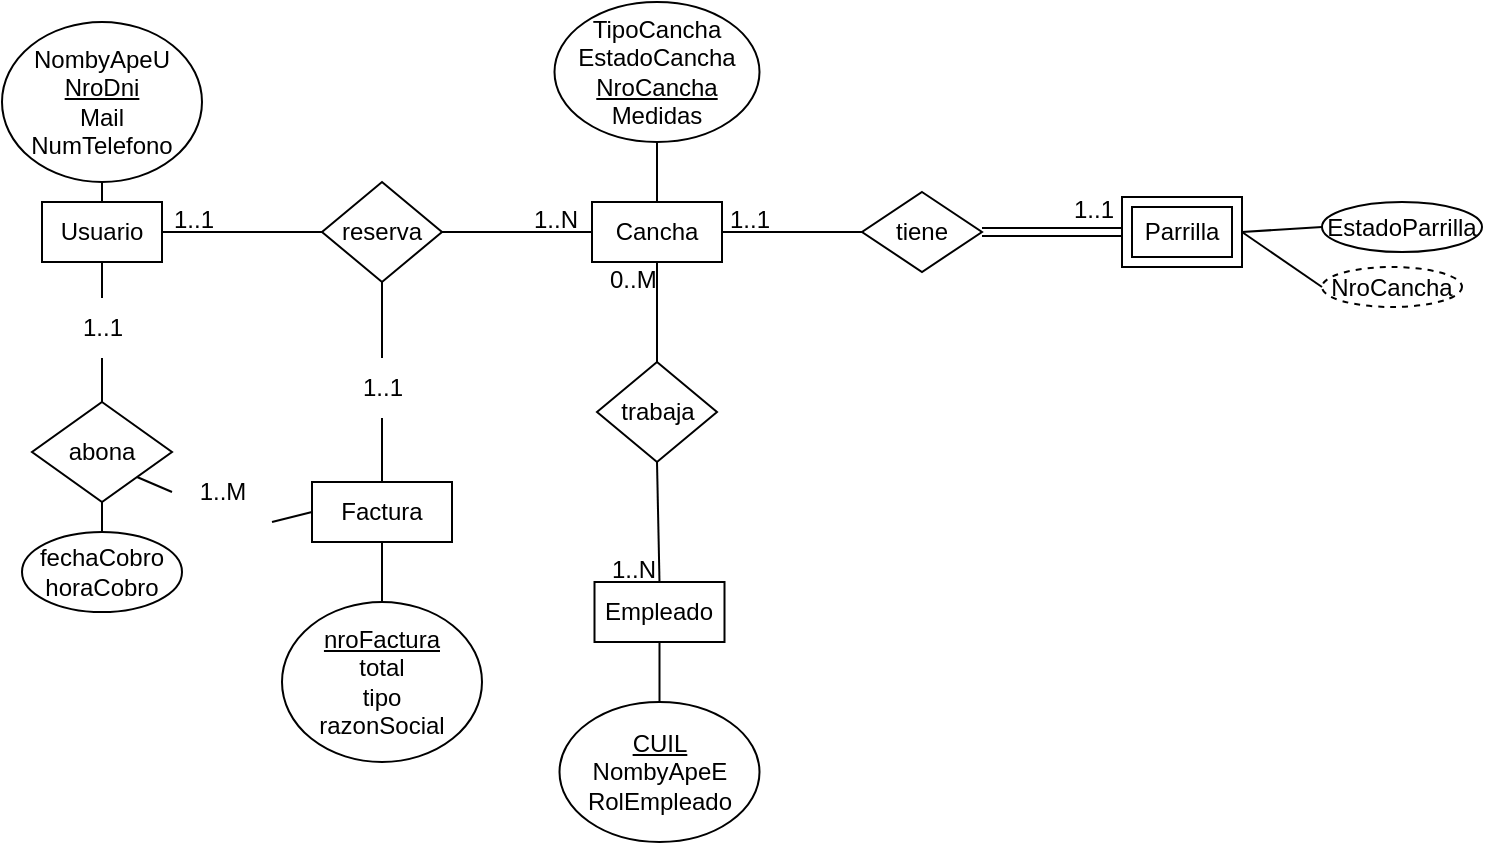 <mxfile version="21.2.2" type="github">
  <diagram id="R2lEEEUBdFMjLlhIrx00" name="Page-1">
    <mxGraphModel dx="971" dy="502" grid="1" gridSize="10" guides="1" tooltips="1" connect="1" arrows="1" fold="1" page="1" pageScale="1" pageWidth="850" pageHeight="1100" math="0" shadow="0" extFonts="Permanent Marker^https://fonts.googleapis.com/css?family=Permanent+Marker">
      <root>
        <mxCell id="0" />
        <mxCell id="1" parent="0" />
        <mxCell id="_4vAv0WsQ9G2U_fG6m3y-1" value="Usuario" style="whiteSpace=wrap;html=1;align=center;" parent="1" vertex="1">
          <mxGeometry x="20" y="100" width="60" height="30" as="geometry" />
        </mxCell>
        <mxCell id="_4vAv0WsQ9G2U_fG6m3y-2" value="Cancha" style="whiteSpace=wrap;html=1;align=center;" parent="1" vertex="1">
          <mxGeometry x="295" y="100" width="65" height="30" as="geometry" />
        </mxCell>
        <mxCell id="_4vAv0WsQ9G2U_fG6m3y-4" value="Empleado" style="whiteSpace=wrap;html=1;align=center;" parent="1" vertex="1">
          <mxGeometry x="296.25" y="290" width="65" height="30" as="geometry" />
        </mxCell>
        <mxCell id="_4vAv0WsQ9G2U_fG6m3y-5" value="reserva" style="shape=rhombus;perimeter=rhombusPerimeter;whiteSpace=wrap;html=1;align=center;" parent="1" vertex="1">
          <mxGeometry x="160" y="90" width="60" height="50" as="geometry" />
        </mxCell>
        <mxCell id="_4vAv0WsQ9G2U_fG6m3y-6" value="tiene" style="shape=rhombus;perimeter=rhombusPerimeter;whiteSpace=wrap;html=1;align=center;" parent="1" vertex="1">
          <mxGeometry x="430" y="95" width="60" height="40" as="geometry" />
        </mxCell>
        <mxCell id="_4vAv0WsQ9G2U_fG6m3y-7" value="trabaja" style="shape=rhombus;perimeter=rhombusPerimeter;whiteSpace=wrap;html=1;align=center;" parent="1" vertex="1">
          <mxGeometry x="297.5" y="180" width="60" height="50" as="geometry" />
        </mxCell>
        <mxCell id="1q-wLZLnrpGv9T5wbohg-3" value="TipoCancha&lt;br&gt;EstadoCancha&lt;br&gt;&lt;u&gt;NroCancha&lt;/u&gt;&lt;br&gt;Medidas" style="ellipse;whiteSpace=wrap;html=1;align=center;" parent="1" vertex="1">
          <mxGeometry x="276.25" width="102.5" height="70" as="geometry" />
        </mxCell>
        <mxCell id="1q-wLZLnrpGv9T5wbohg-4" value="" style="endArrow=none;html=1;rounded=0;exitX=0.5;exitY=1;exitDx=0;exitDy=0;entryX=0.5;entryY=0;entryDx=0;entryDy=0;" parent="1" source="1q-wLZLnrpGv9T5wbohg-3" target="_4vAv0WsQ9G2U_fG6m3y-2" edge="1">
          <mxGeometry relative="1" as="geometry">
            <mxPoint x="250" y="120" as="sourcePoint" />
            <mxPoint x="410" y="120" as="targetPoint" />
          </mxGeometry>
        </mxCell>
        <mxCell id="1q-wLZLnrpGv9T5wbohg-6" value="EstadoParrilla" style="ellipse;whiteSpace=wrap;html=1;align=center;" parent="1" vertex="1">
          <mxGeometry x="660" y="100" width="80" height="25" as="geometry" />
        </mxCell>
        <mxCell id="1q-wLZLnrpGv9T5wbohg-7" value="" style="endArrow=none;html=1;rounded=0;exitX=0;exitY=0.5;exitDx=0;exitDy=0;entryX=1;entryY=0.5;entryDx=0;entryDy=0;" parent="1" source="1q-wLZLnrpGv9T5wbohg-6" target="BgZ_WEWUUNkGNV5E6CfD-3" edge="1">
          <mxGeometry relative="1" as="geometry">
            <mxPoint x="380" y="70" as="sourcePoint" />
            <mxPoint x="620" y="115" as="targetPoint" />
          </mxGeometry>
        </mxCell>
        <mxCell id="1q-wLZLnrpGv9T5wbohg-8" value="NombyApeU&lt;br&gt;&lt;u&gt;NroDni&lt;br&gt;&lt;/u&gt;Mail&lt;br&gt;NumTelefono" style="ellipse;whiteSpace=wrap;html=1;align=center;" parent="1" vertex="1">
          <mxGeometry y="10" width="100" height="80" as="geometry" />
        </mxCell>
        <mxCell id="1q-wLZLnrpGv9T5wbohg-11" value="" style="endArrow=none;html=1;rounded=0;exitX=0.5;exitY=0;exitDx=0;exitDy=0;" parent="1" source="_4vAv0WsQ9G2U_fG6m3y-1" target="1q-wLZLnrpGv9T5wbohg-8" edge="1">
          <mxGeometry relative="1" as="geometry">
            <mxPoint x="220" y="230" as="sourcePoint" />
            <mxPoint x="380" y="230" as="targetPoint" />
          </mxGeometry>
        </mxCell>
        <mxCell id="1q-wLZLnrpGv9T5wbohg-12" value="&lt;u&gt;CUIL&lt;/u&gt;&lt;br&gt;NombyApeE&lt;br&gt;RolEmpleado" style="ellipse;whiteSpace=wrap;html=1;align=center;" parent="1" vertex="1">
          <mxGeometry x="278.75" y="350" width="100" height="70" as="geometry" />
        </mxCell>
        <mxCell id="1q-wLZLnrpGv9T5wbohg-13" value="" style="endArrow=none;html=1;rounded=0;exitX=0.5;exitY=0;exitDx=0;exitDy=0;entryX=0.5;entryY=1;entryDx=0;entryDy=0;" parent="1" source="1q-wLZLnrpGv9T5wbohg-12" target="_4vAv0WsQ9G2U_fG6m3y-4" edge="1">
          <mxGeometry relative="1" as="geometry">
            <mxPoint x="201.25" y="240" as="sourcePoint" />
            <mxPoint x="361.25" y="240" as="targetPoint" />
          </mxGeometry>
        </mxCell>
        <mxCell id="1q-wLZLnrpGv9T5wbohg-14" value="" style="endArrow=none;html=1;rounded=0;exitX=0.5;exitY=0;exitDx=0;exitDy=0;entryX=0.5;entryY=1;entryDx=0;entryDy=0;" parent="1" source="_4vAv0WsQ9G2U_fG6m3y-4" target="_4vAv0WsQ9G2U_fG6m3y-7" edge="1">
          <mxGeometry relative="1" as="geometry">
            <mxPoint x="198.75" y="258" as="sourcePoint" />
            <mxPoint x="358.75" y="258" as="targetPoint" />
          </mxGeometry>
        </mxCell>
        <mxCell id="1q-wLZLnrpGv9T5wbohg-15" value="" style="endArrow=none;html=1;rounded=0;exitX=0.5;exitY=1;exitDx=0;exitDy=0;entryX=0.5;entryY=0;entryDx=0;entryDy=0;" parent="1" source="_4vAv0WsQ9G2U_fG6m3y-2" target="_4vAv0WsQ9G2U_fG6m3y-7" edge="1">
          <mxGeometry relative="1" as="geometry">
            <mxPoint x="200" y="240" as="sourcePoint" />
            <mxPoint x="360" y="240" as="targetPoint" />
          </mxGeometry>
        </mxCell>
        <mxCell id="1q-wLZLnrpGv9T5wbohg-16" value="" style="endArrow=none;html=1;rounded=0;exitX=1;exitY=0.5;exitDx=0;exitDy=0;entryX=0;entryY=0.5;entryDx=0;entryDy=0;" parent="1" source="_4vAv0WsQ9G2U_fG6m3y-1" target="_4vAv0WsQ9G2U_fG6m3y-5" edge="1">
          <mxGeometry relative="1" as="geometry">
            <mxPoint x="200" y="240" as="sourcePoint" />
            <mxPoint x="360" y="240" as="targetPoint" />
          </mxGeometry>
        </mxCell>
        <mxCell id="1q-wLZLnrpGv9T5wbohg-17" value="" style="endArrow=none;html=1;rounded=0;exitX=1;exitY=0.5;exitDx=0;exitDy=0;entryX=0;entryY=0.5;entryDx=0;entryDy=0;" parent="1" source="_4vAv0WsQ9G2U_fG6m3y-5" target="_4vAv0WsQ9G2U_fG6m3y-2" edge="1">
          <mxGeometry relative="1" as="geometry">
            <mxPoint x="200" y="240" as="sourcePoint" />
            <mxPoint x="360" y="240" as="targetPoint" />
          </mxGeometry>
        </mxCell>
        <mxCell id="1q-wLZLnrpGv9T5wbohg-18" value="" style="endArrow=none;html=1;rounded=0;exitX=0;exitY=0.5;exitDx=0;exitDy=0;entryX=1;entryY=0.5;entryDx=0;entryDy=0;" parent="1" source="_4vAv0WsQ9G2U_fG6m3y-6" target="_4vAv0WsQ9G2U_fG6m3y-2" edge="1">
          <mxGeometry relative="1" as="geometry">
            <mxPoint x="200" y="240" as="sourcePoint" />
            <mxPoint x="360" y="240" as="targetPoint" />
          </mxGeometry>
        </mxCell>
        <mxCell id="1q-wLZLnrpGv9T5wbohg-20" value="1..1" style="text;strokeColor=none;fillColor=none;spacingLeft=4;spacingRight=4;overflow=hidden;rotatable=0;points=[[0,0.5],[1,0.5]];portConstraint=eastwest;fontSize=12;whiteSpace=wrap;html=1;" parent="1" vertex="1">
          <mxGeometry x="80" y="95" width="40" height="30" as="geometry" />
        </mxCell>
        <mxCell id="1q-wLZLnrpGv9T5wbohg-21" value="1..N" style="text;strokeColor=none;fillColor=none;spacingLeft=4;spacingRight=4;overflow=hidden;rotatable=0;points=[[0,0.5],[1,0.5]];portConstraint=eastwest;fontSize=12;whiteSpace=wrap;html=1;" parent="1" vertex="1">
          <mxGeometry x="260" y="95" width="40" height="30" as="geometry" />
        </mxCell>
        <mxCell id="1q-wLZLnrpGv9T5wbohg-22" value="1..N" style="text;strokeColor=none;fillColor=none;spacingLeft=4;spacingRight=4;overflow=hidden;rotatable=0;points=[[0,0.5],[1,0.5]];portConstraint=eastwest;fontSize=12;whiteSpace=wrap;html=1;" parent="1" vertex="1">
          <mxGeometry x="298.75" y="270" width="40" height="30" as="geometry" />
        </mxCell>
        <mxCell id="1q-wLZLnrpGv9T5wbohg-23" value="0..M" style="text;strokeColor=none;fillColor=none;spacingLeft=4;spacingRight=4;overflow=hidden;rotatable=0;points=[[0,0.5],[1,0.5]];portConstraint=eastwest;fontSize=12;whiteSpace=wrap;html=1;" parent="1" vertex="1">
          <mxGeometry x="297.5" y="125" width="40" height="30" as="geometry" />
        </mxCell>
        <mxCell id="1q-wLZLnrpGv9T5wbohg-24" value="1..1" style="text;strokeColor=none;fillColor=none;spacingLeft=4;spacingRight=4;overflow=hidden;rotatable=0;points=[[0,0.5],[1,0.5]];portConstraint=eastwest;fontSize=12;whiteSpace=wrap;html=1;" parent="1" vertex="1">
          <mxGeometry x="530" y="90" width="40" height="30" as="geometry" />
        </mxCell>
        <mxCell id="1q-wLZLnrpGv9T5wbohg-26" value="1..1" style="text;strokeColor=none;fillColor=none;spacingLeft=4;spacingRight=4;overflow=hidden;rotatable=0;points=[[0,0.5],[1,0.5]];portConstraint=eastwest;fontSize=12;whiteSpace=wrap;html=1;" parent="1" vertex="1">
          <mxGeometry x="357.5" y="95" width="40" height="30" as="geometry" />
        </mxCell>
        <mxCell id="80cd4duvSJH8SG43MGNK-1" value="Factura" style="whiteSpace=wrap;html=1;align=center;" parent="1" vertex="1">
          <mxGeometry x="155" y="240" width="70" height="30" as="geometry" />
        </mxCell>
        <mxCell id="BgZ_WEWUUNkGNV5E6CfD-3" value="Parrilla" style="shape=ext;margin=3;double=1;whiteSpace=wrap;html=1;align=center;" parent="1" vertex="1">
          <mxGeometry x="560" y="97.5" width="60" height="35" as="geometry" />
        </mxCell>
        <mxCell id="80cd4duvSJH8SG43MGNK-2" value="" style="endArrow=none;html=1;rounded=0;exitX=0.5;exitY=1;exitDx=0;exitDy=0;entryX=0.5;entryY=0;entryDx=0;entryDy=0;" parent="1" source="80cd4duvSJH8SG43MGNK-6" target="80cd4duvSJH8SG43MGNK-1" edge="1">
          <mxGeometry relative="1" as="geometry">
            <mxPoint x="340" y="180" as="sourcePoint" />
            <mxPoint x="500" y="180" as="targetPoint" />
          </mxGeometry>
        </mxCell>
        <mxCell id="BgZ_WEWUUNkGNV5E6CfD-4" value="" style="shape=link;html=1;rounded=0;exitX=1;exitY=0.5;exitDx=0;exitDy=0;entryX=0;entryY=0.5;entryDx=0;entryDy=0;" parent="1" source="_4vAv0WsQ9G2U_fG6m3y-6" target="BgZ_WEWUUNkGNV5E6CfD-3" edge="1">
          <mxGeometry relative="1" as="geometry">
            <mxPoint x="490" y="190" as="sourcePoint" />
            <mxPoint x="650" y="190" as="targetPoint" />
          </mxGeometry>
        </mxCell>
        <mxCell id="BgZ_WEWUUNkGNV5E6CfD-5" value="" style="resizable=0;html=1;whiteSpace=wrap;align=right;verticalAlign=bottom;" parent="BgZ_WEWUUNkGNV5E6CfD-4" connectable="0" vertex="1">
          <mxGeometry x="1" relative="1" as="geometry" />
        </mxCell>
        <mxCell id="80cd4duvSJH8SG43MGNK-3" value="abona" style="shape=rhombus;perimeter=rhombusPerimeter;whiteSpace=wrap;html=1;align=center;" parent="1" vertex="1">
          <mxGeometry x="15" y="200" width="70" height="50" as="geometry" />
        </mxCell>
        <mxCell id="BgZ_WEWUUNkGNV5E6CfD-6" value="NroCancha" style="ellipse;whiteSpace=wrap;html=1;align=center;dashed=1;" parent="1" vertex="1">
          <mxGeometry x="660" y="132.5" width="70" height="20" as="geometry" />
        </mxCell>
        <mxCell id="80cd4duvSJH8SG43MGNK-4" value="" style="endArrow=none;html=1;rounded=0;exitX=0.5;exitY=1;exitDx=0;exitDy=0;entryX=0.5;entryY=0;entryDx=0;entryDy=0;" parent="1" source="80cd4duvSJH8SG43MGNK-10" target="80cd4duvSJH8SG43MGNK-3" edge="1">
          <mxGeometry relative="1" as="geometry">
            <mxPoint x="340" y="180" as="sourcePoint" />
            <mxPoint x="500" y="180" as="targetPoint" />
          </mxGeometry>
        </mxCell>
        <mxCell id="BgZ_WEWUUNkGNV5E6CfD-7" value="" style="endArrow=none;html=1;rounded=0;exitX=1;exitY=0.5;exitDx=0;exitDy=0;entryX=0;entryY=0.5;entryDx=0;entryDy=0;" parent="1" source="BgZ_WEWUUNkGNV5E6CfD-3" target="BgZ_WEWUUNkGNV5E6CfD-6" edge="1">
          <mxGeometry relative="1" as="geometry">
            <mxPoint x="490" y="190" as="sourcePoint" />
            <mxPoint x="650" y="190" as="targetPoint" />
          </mxGeometry>
        </mxCell>
        <mxCell id="80cd4duvSJH8SG43MGNK-5" value="" style="endArrow=none;html=1;rounded=0;exitX=1;exitY=1;exitDx=0;exitDy=0;entryX=0;entryY=0.5;entryDx=0;entryDy=0;" parent="1" source="80cd4duvSJH8SG43MGNK-8" target="80cd4duvSJH8SG43MGNK-1" edge="1">
          <mxGeometry relative="1" as="geometry">
            <mxPoint x="340" y="180" as="sourcePoint" />
            <mxPoint x="500" y="180" as="targetPoint" />
          </mxGeometry>
        </mxCell>
        <mxCell id="80cd4duvSJH8SG43MGNK-7" value="" style="endArrow=none;html=1;rounded=0;exitX=0.5;exitY=1;exitDx=0;exitDy=0;entryX=0.5;entryY=0;entryDx=0;entryDy=0;" parent="1" source="_4vAv0WsQ9G2U_fG6m3y-5" target="80cd4duvSJH8SG43MGNK-6" edge="1">
          <mxGeometry relative="1" as="geometry">
            <mxPoint x="190" y="140" as="sourcePoint" />
            <mxPoint x="190" y="240" as="targetPoint" />
          </mxGeometry>
        </mxCell>
        <mxCell id="80cd4duvSJH8SG43MGNK-6" value="1..1" style="text;html=1;align=center;verticalAlign=middle;resizable=0;points=[];autosize=1;strokeColor=none;fillColor=none;" parent="1" vertex="1">
          <mxGeometry x="170" y="178" width="40" height="30" as="geometry" />
        </mxCell>
        <mxCell id="80cd4duvSJH8SG43MGNK-9" value="" style="endArrow=none;html=1;rounded=0;exitX=1;exitY=1;exitDx=0;exitDy=0;entryX=0;entryY=0.5;entryDx=0;entryDy=0;" parent="1" source="80cd4duvSJH8SG43MGNK-3" target="80cd4duvSJH8SG43MGNK-8" edge="1">
          <mxGeometry relative="1" as="geometry">
            <mxPoint x="68" y="238" as="sourcePoint" />
            <mxPoint x="155" y="255" as="targetPoint" />
          </mxGeometry>
        </mxCell>
        <mxCell id="80cd4duvSJH8SG43MGNK-8" value="1..M" style="text;html=1;align=center;verticalAlign=middle;resizable=0;points=[];autosize=1;strokeColor=none;fillColor=none;" parent="1" vertex="1">
          <mxGeometry x="85" y="230" width="50" height="30" as="geometry" />
        </mxCell>
        <mxCell id="80cd4duvSJH8SG43MGNK-11" value="" style="endArrow=none;html=1;rounded=0;exitX=0.5;exitY=1;exitDx=0;exitDy=0;entryX=0.5;entryY=0;entryDx=0;entryDy=0;" parent="1" source="_4vAv0WsQ9G2U_fG6m3y-1" target="80cd4duvSJH8SG43MGNK-10" edge="1">
          <mxGeometry relative="1" as="geometry">
            <mxPoint x="50" y="130" as="sourcePoint" />
            <mxPoint x="50" y="200" as="targetPoint" />
          </mxGeometry>
        </mxCell>
        <mxCell id="80cd4duvSJH8SG43MGNK-10" value="1..1" style="text;html=1;align=center;verticalAlign=middle;resizable=0;points=[];autosize=1;strokeColor=none;fillColor=none;" parent="1" vertex="1">
          <mxGeometry x="30" y="148" width="40" height="30" as="geometry" />
        </mxCell>
        <mxCell id="80cd4duvSJH8SG43MGNK-12" value="&lt;u&gt;nroFactura&lt;/u&gt;&lt;br&gt;total&lt;br&gt;tipo&lt;br&gt;razonSocial" style="ellipse;whiteSpace=wrap;html=1;align=center;" parent="1" vertex="1">
          <mxGeometry x="140" y="300" width="100" height="80" as="geometry" />
        </mxCell>
        <mxCell id="80cd4duvSJH8SG43MGNK-13" value="" style="endArrow=none;html=1;rounded=0;exitX=0.5;exitY=0;exitDx=0;exitDy=0;entryX=0.5;entryY=1;entryDx=0;entryDy=0;" parent="1" source="80cd4duvSJH8SG43MGNK-12" target="80cd4duvSJH8SG43MGNK-1" edge="1">
          <mxGeometry relative="1" as="geometry">
            <mxPoint x="340" y="280" as="sourcePoint" />
            <mxPoint x="500" y="280" as="targetPoint" />
          </mxGeometry>
        </mxCell>
        <mxCell id="80cd4duvSJH8SG43MGNK-14" value="fechaCobro&lt;br&gt;horaCobro" style="ellipse;whiteSpace=wrap;html=1;align=center;" parent="1" vertex="1">
          <mxGeometry x="10" y="265" width="80" height="40" as="geometry" />
        </mxCell>
        <mxCell id="80cd4duvSJH8SG43MGNK-15" value="" style="endArrow=none;html=1;rounded=0;exitX=0.5;exitY=0;exitDx=0;exitDy=0;entryX=0.5;entryY=1;entryDx=0;entryDy=0;" parent="1" source="80cd4duvSJH8SG43MGNK-14" target="80cd4duvSJH8SG43MGNK-3" edge="1">
          <mxGeometry relative="1" as="geometry">
            <mxPoint x="130" y="380" as="sourcePoint" />
            <mxPoint x="290" y="380" as="targetPoint" />
          </mxGeometry>
        </mxCell>
      </root>
    </mxGraphModel>
  </diagram>
</mxfile>

